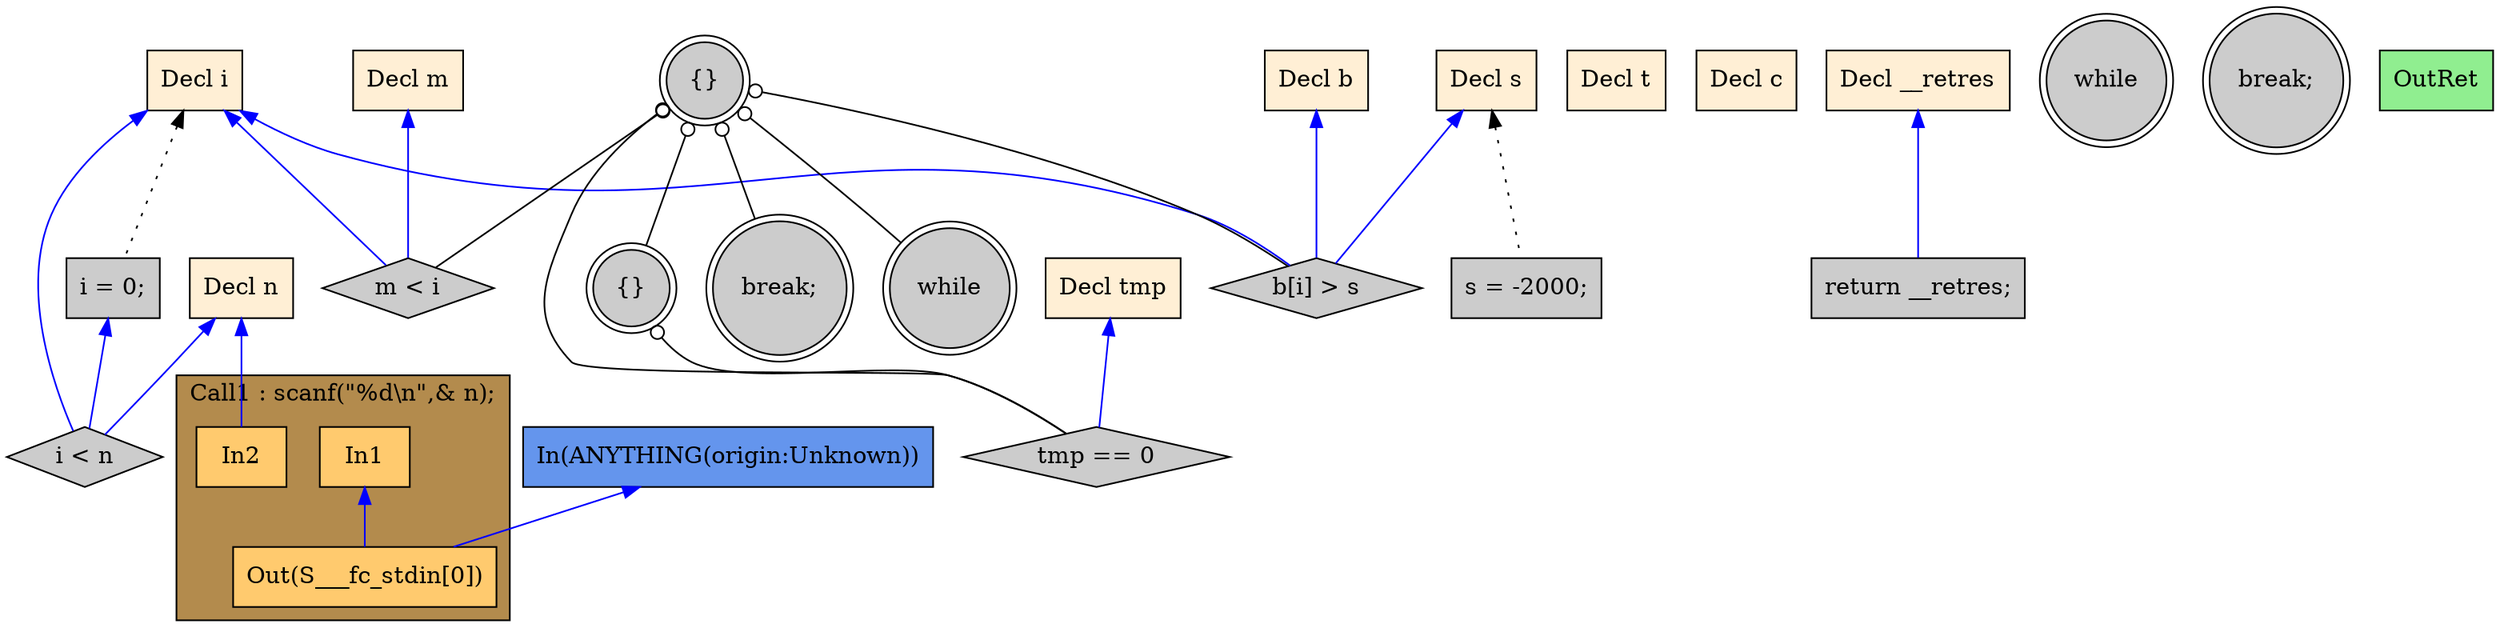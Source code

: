digraph G {
  rankdir=TB;
  node [style="filled", ];
  2 [label="Decl i", fillcolor="#FFEFD5", shape=box, ];
  3 [label="Decl m", fillcolor="#FFEFD5", shape=box, ];
  4 [label="Decl t", fillcolor="#FFEFD5", shape=box, ];
  5 [label="Decl n", fillcolor="#FFEFD5", shape=box, ];
  6 [label="Decl c", fillcolor="#FFEFD5", shape=box, ];
  7 [label="Decl b", fillcolor="#FFEFD5", shape=box, ];
  8 [label="Decl s", fillcolor="#FFEFD5", shape=box, ];
  9 [label="Decl tmp", fillcolor="#FFEFD5", shape=box, ];
  10 [label="Decl __retres", fillcolor="#FFEFD5", shape=box, ];
  12 [label="In1", fillcolor="#FFCA6E", shape=box, ];
  13 [label="In2", fillcolor="#FFCA6E", shape=box, ];
  14 [label="Out(S___fc_stdin[0])", fillcolor="#FFCA6E", shape=box, ];
  15 [label="s = -2000;", fillcolor="#CCCCCC", shape=box, ];
  16 [label="i = 0;", fillcolor="#CCCCCC", shape=box, ];
  17 [label="while", fillcolor="#CCCCCC", shape=doublecircle, ];
  18 [label="i < n", fillcolor="#CCCCCC", shape=diamond, ];
  19 [label="{}", fillcolor="#CCCCCC", shape=doublecircle, ];
  20 [label="while", fillcolor="#CCCCCC", shape=doublecircle, ];
  21 [label="m < i", fillcolor="#CCCCCC", shape=diamond, ];
  22 [label="break;", fillcolor="#CCCCCC", shape=doublecircle, ];
  23 [label="{}", fillcolor="#CCCCCC", shape=doublecircle, ];
  24 [label="tmp == 0", fillcolor="#CCCCCC", shape=diamond, ];
  25 [label="b[i] > s", fillcolor="#CCCCCC", shape=diamond, ];
  26 [label="break;", fillcolor="#CCCCCC", shape=doublecircle, ];
  27 [label="return __retres;", fillcolor="#CCCCCC", shape=box, ];
  28 [label="OutRet", fillcolor="#90EE90", shape=box, ];
  29 [label="In(ANYTHING(origin:Unknown))", fillcolor="#6495ED", shape=box, ];
  
  subgraph cluster_Call1 { label="Call1 : scanf(\"%d\\n\",& n);";
                           fillcolor="#B38B4D"; style="filled"; 14;13;12;
     };
  
  edge [dir=back, ];
  5 -> 13 [color="#0000FF", ];
  12 -> 14 [color="#0000FF", ];
  29 -> 14 [color="#0000FF", ];
  8 -> 15 [color="#000000", style="dotted", ];
  2 -> 16 [color="#000000", style="dotted", ];
  2 -> 18 [color="#0000FF", ];
  5 -> 18 [color="#0000FF", ];
  16 -> 18 [color="#0000FF", ];
  19 -> 20 [color="#000000", arrowtail=odot, ];
  2 -> 21 [color="#0000FF", ];
  3 -> 21 [color="#0000FF", ];
  19 -> 21 [color="#000000", arrowtail=odot, ];
  19 -> 22 [color="#000000", arrowtail=odot, ];
  19 -> 23 [color="#000000", arrowtail=odot, ];
  9 -> 24 [color="#0000FF", ];
  19 -> 24 [color="#000000", arrowtail=odot, ];
  23 -> 24 [color="#000000", arrowtail=odot, ];
  2 -> 25 [color="#0000FF", ];
  7 -> 25 [color="#0000FF", ];
  8 -> 25 [color="#0000FF", ];
  19 -> 25 [color="#000000", arrowtail=odot, ];
  10 -> 27 [color="#0000FF", ];
  
  }